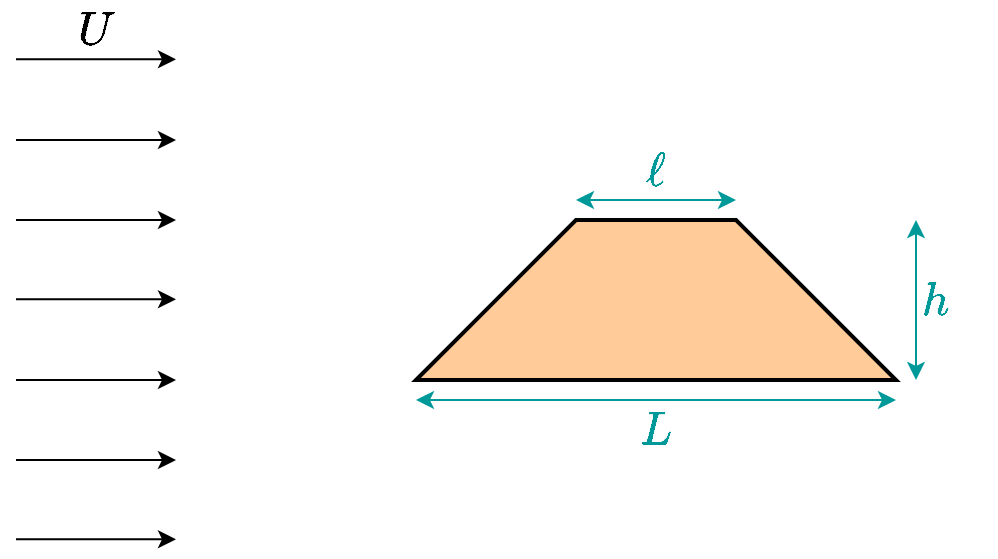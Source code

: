 <mxfile version="24.2.5" type="device">
  <diagram name="Page-1" id="8w6sl6LEG_tyyNOMf-j_">
    <mxGraphModel dx="1195" dy="803" grid="1" gridSize="10" guides="1" tooltips="1" connect="1" arrows="1" fold="1" page="1" pageScale="1" pageWidth="827" pageHeight="1169" math="1" shadow="0">
      <root>
        <mxCell id="0" />
        <mxCell id="1" parent="0" />
        <mxCell id="BwXKNPzsMt7oqqFDu-nK-7" value="" style="shape=trapezoid;perimeter=trapezoidPerimeter;whiteSpace=wrap;html=1;fixedSize=1;size=80;strokeWidth=2;fillColor=#FFCC99;" vertex="1" parent="1">
          <mxGeometry x="320" y="360" width="240" height="80" as="geometry" />
        </mxCell>
        <mxCell id="BwXKNPzsMt7oqqFDu-nK-8" value="" style="endArrow=classic;startArrow=classic;html=1;rounded=0;fontColor=#009999;strokeColor=#009999;" edge="1" parent="1">
          <mxGeometry width="50" height="50" relative="1" as="geometry">
            <mxPoint x="570" y="440" as="sourcePoint" />
            <mxPoint x="570" y="360" as="targetPoint" />
          </mxGeometry>
        </mxCell>
        <mxCell id="BwXKNPzsMt7oqqFDu-nK-9" value="" style="endArrow=classic;startArrow=classic;html=1;rounded=0;fontColor=#009999;strokeColor=#009999;" edge="1" parent="1">
          <mxGeometry width="50" height="50" relative="1" as="geometry">
            <mxPoint x="320" y="450" as="sourcePoint" />
            <mxPoint x="560" y="450" as="targetPoint" />
          </mxGeometry>
        </mxCell>
        <mxCell id="BwXKNPzsMt7oqqFDu-nK-10" value="" style="endArrow=classic;startArrow=classic;html=1;rounded=0;fontColor=#009999;strokeColor=#009999;" edge="1" parent="1">
          <mxGeometry width="50" height="50" relative="1" as="geometry">
            <mxPoint x="400" y="350" as="sourcePoint" />
            <mxPoint x="480" y="350" as="targetPoint" />
          </mxGeometry>
        </mxCell>
        <mxCell id="BwXKNPzsMt7oqqFDu-nK-15" value="$$\ell$$" style="text;html=1;align=center;verticalAlign=middle;whiteSpace=wrap;rounded=0;fontSize=20;fontColor=#009999;strokeColor=none;" vertex="1" parent="1">
          <mxGeometry x="410" y="320" width="60" height="30" as="geometry" />
        </mxCell>
        <mxCell id="BwXKNPzsMt7oqqFDu-nK-16" value="$$h$$" style="text;html=1;align=center;verticalAlign=middle;whiteSpace=wrap;rounded=0;fontSize=20;fontColor=#009999;strokeColor=none;" vertex="1" parent="1">
          <mxGeometry x="550" y="385" width="60" height="30" as="geometry" />
        </mxCell>
        <mxCell id="BwXKNPzsMt7oqqFDu-nK-17" value="$$L$$" style="text;html=1;align=center;verticalAlign=middle;whiteSpace=wrap;rounded=0;fontSize=20;fontColor=#009999;strokeColor=none;" vertex="1" parent="1">
          <mxGeometry x="410" y="450" width="60" height="30" as="geometry" />
        </mxCell>
        <mxCell id="BwXKNPzsMt7oqqFDu-nK-18" value="" style="endArrow=classic;html=1;rounded=0;" edge="1" parent="1">
          <mxGeometry width="50" height="50" relative="1" as="geometry">
            <mxPoint x="120" y="320" as="sourcePoint" />
            <mxPoint x="200" y="320" as="targetPoint" />
          </mxGeometry>
        </mxCell>
        <mxCell id="BwXKNPzsMt7oqqFDu-nK-19" value="" style="endArrow=classic;html=1;rounded=0;" edge="1" parent="1">
          <mxGeometry width="50" height="50" relative="1" as="geometry">
            <mxPoint x="120" y="360" as="sourcePoint" />
            <mxPoint x="200" y="360" as="targetPoint" />
          </mxGeometry>
        </mxCell>
        <mxCell id="BwXKNPzsMt7oqqFDu-nK-20" value="" style="endArrow=classic;html=1;rounded=0;" edge="1" parent="1">
          <mxGeometry width="50" height="50" relative="1" as="geometry">
            <mxPoint x="120" y="399.66" as="sourcePoint" />
            <mxPoint x="200" y="399.66" as="targetPoint" />
          </mxGeometry>
        </mxCell>
        <mxCell id="BwXKNPzsMt7oqqFDu-nK-21" value="" style="endArrow=classic;html=1;rounded=0;" edge="1" parent="1">
          <mxGeometry width="50" height="50" relative="1" as="geometry">
            <mxPoint x="120" y="440" as="sourcePoint" />
            <mxPoint x="200" y="440" as="targetPoint" />
          </mxGeometry>
        </mxCell>
        <mxCell id="BwXKNPzsMt7oqqFDu-nK-22" value="" style="endArrow=classic;html=1;rounded=0;" edge="1" parent="1">
          <mxGeometry width="50" height="50" relative="1" as="geometry">
            <mxPoint x="120" y="480" as="sourcePoint" />
            <mxPoint x="200" y="480" as="targetPoint" />
          </mxGeometry>
        </mxCell>
        <mxCell id="BwXKNPzsMt7oqqFDu-nK-23" value="" style="endArrow=classic;html=1;rounded=0;" edge="1" parent="1">
          <mxGeometry width="50" height="50" relative="1" as="geometry">
            <mxPoint x="120" y="519.66" as="sourcePoint" />
            <mxPoint x="200" y="519.66" as="targetPoint" />
          </mxGeometry>
        </mxCell>
        <mxCell id="BwXKNPzsMt7oqqFDu-nK-29" value="" style="endArrow=classic;html=1;rounded=0;" edge="1" parent="1">
          <mxGeometry width="50" height="50" relative="1" as="geometry">
            <mxPoint x="120" y="279.66" as="sourcePoint" />
            <mxPoint x="200" y="279.66" as="targetPoint" />
          </mxGeometry>
        </mxCell>
        <mxCell id="BwXKNPzsMt7oqqFDu-nK-33" value="$$U$$" style="text;html=1;align=center;verticalAlign=middle;whiteSpace=wrap;rounded=0;fontSize=20;" vertex="1" parent="1">
          <mxGeometry x="130" y="250" width="60" height="30" as="geometry" />
        </mxCell>
      </root>
    </mxGraphModel>
  </diagram>
</mxfile>
